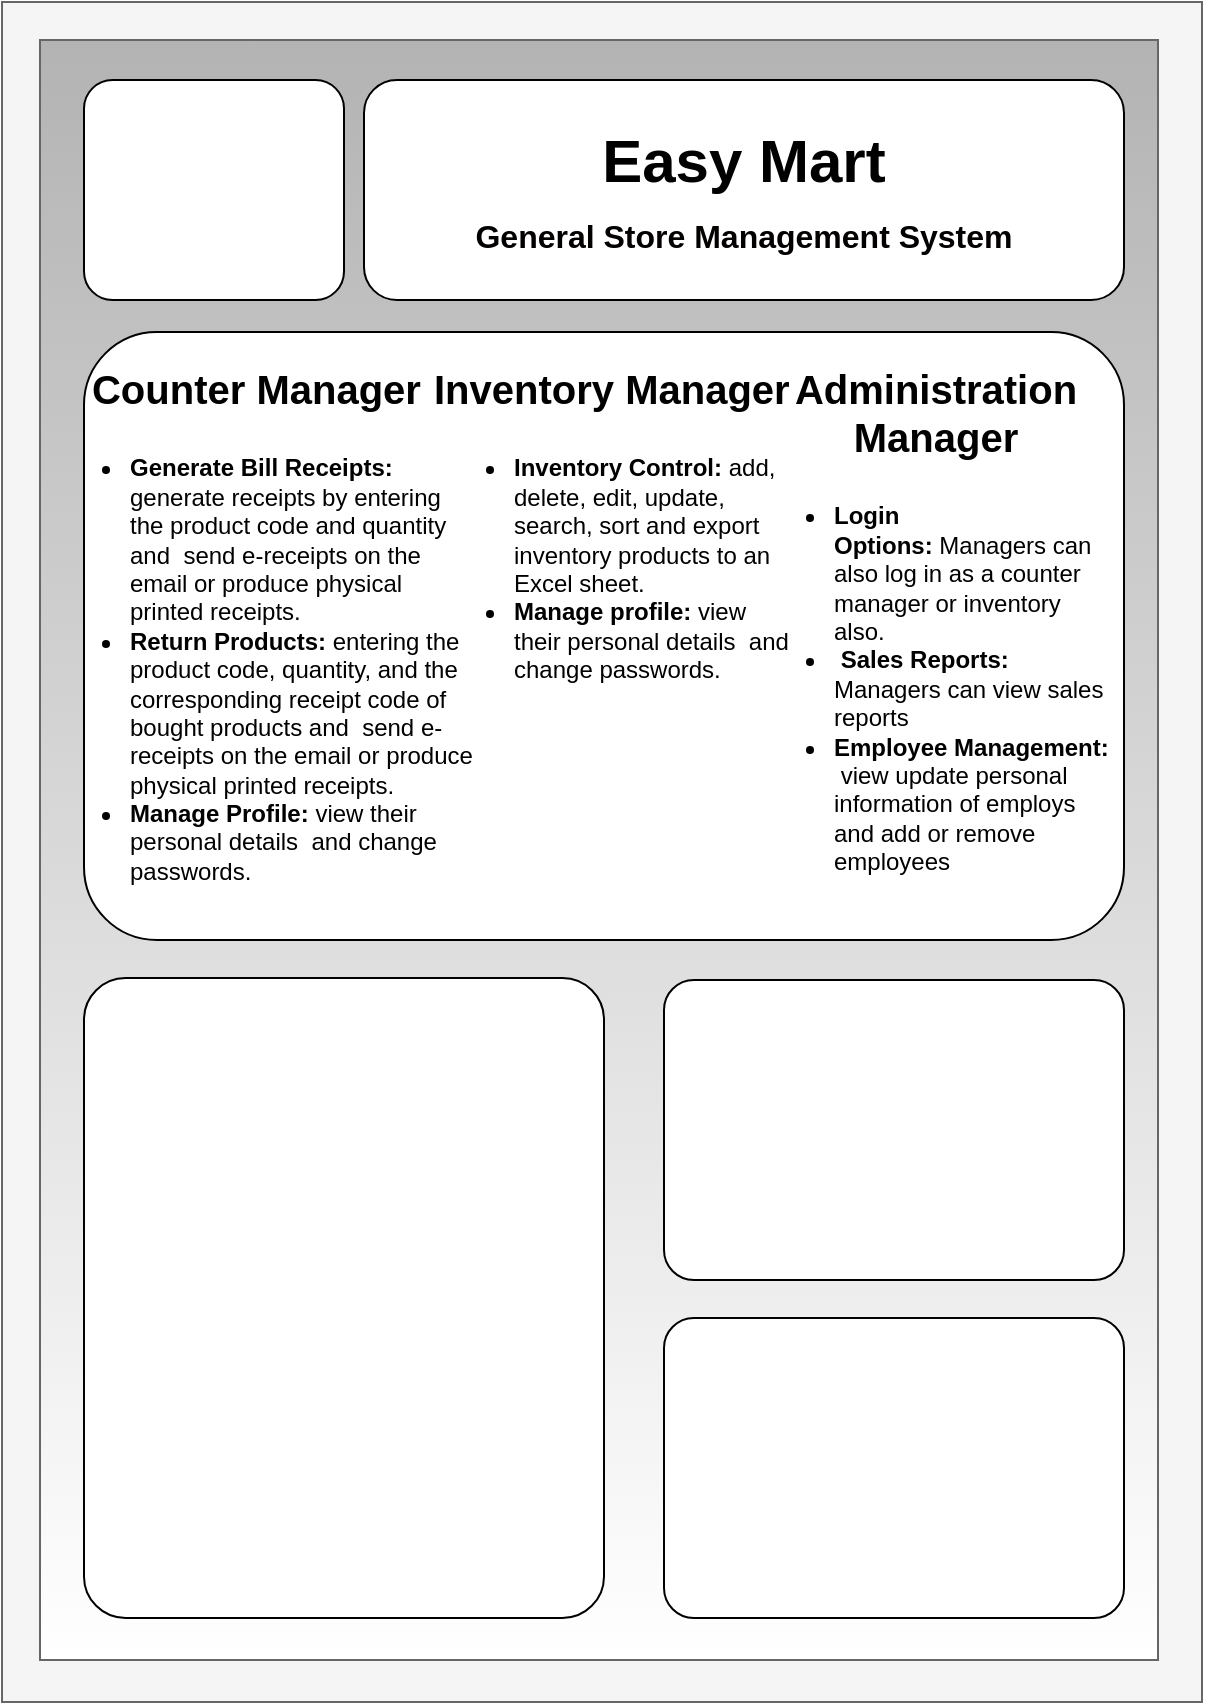 <mxfile version="23.1.5" type="device">
  <diagram name="Page-1" id="jGECZI9j6-vsPwKyiqkw">
    <mxGraphModel dx="1100" dy="650" grid="1" gridSize="10" guides="1" tooltips="1" connect="1" arrows="1" fold="1" page="1" pageScale="1" pageWidth="1100" pageHeight="850" math="0" shadow="0">
      <root>
        <mxCell id="0" />
        <mxCell id="1" parent="0" />
        <mxCell id="UVgXjKEeowFTBTym29r3-2" value="" style="rounded=0;whiteSpace=wrap;html=1;fillColor=#f5f5f5;fontColor=#db1414;strokeColor=#666666;" parent="1" vertex="1">
          <mxGeometry x="199" y="1" width="600" height="850" as="geometry" />
        </mxCell>
        <mxCell id="UVgXjKEeowFTBTym29r3-9" value="" style="rounded=0;whiteSpace=wrap;html=1;fillColor=default;gradientColor=#b3b3b3;strokeColor=#666666;rotation=-180;fontColor=#db1414;" parent="1" vertex="1">
          <mxGeometry x="218" y="20" width="559" height="810" as="geometry" />
        </mxCell>
        <mxCell id="UVgXjKEeowFTBTym29r3-3" value="&lt;h2 style=&quot;margin: 0px 0px 10px; padding: 0px; box-sizing: border-box; animation: 1.5s ease-out 0s 1 normal none running fadeInDown; font-family: Arial, sans-serif;&quot;&gt;&lt;font style=&quot;font-size: 30px;&quot; color=&quot;#000000&quot;&gt;Easy Mart&lt;/font&gt;&lt;/h2&gt;&lt;div style=&quot;font-size: 16px;&quot;&gt;&lt;font color=&quot;#030000&quot;&gt;&lt;b&gt;General Store Management System&lt;/b&gt;&lt;/font&gt;&lt;font style=&quot;font-size: 16px;&quot; color=&quot;#000000&quot;&gt;&lt;br&gt;&lt;/font&gt;&lt;/div&gt;" style="rounded=1;whiteSpace=wrap;html=1;fillColor=#ffffff;fontColor=#db1414;" parent="1" vertex="1">
          <mxGeometry x="380" y="40" width="380" height="110" as="geometry" />
        </mxCell>
        <mxCell id="UVgXjKEeowFTBTym29r3-4" value="" style="rounded=1;whiteSpace=wrap;html=1;fillColor=#ffffff;arcSize=13;fontColor=#db1414;" parent="1" vertex="1">
          <mxGeometry x="240" y="40" width="130" height="110" as="geometry" />
        </mxCell>
        <mxCell id="UVgXjKEeowFTBTym29r3-5" value="" style="rounded=1;whiteSpace=wrap;html=1;fillColor=#ffffff;arcSize=8;fontColor=#db1414;strokeColor=#000000;" parent="1" vertex="1">
          <mxGeometry x="240" y="489" width="260" height="320" as="geometry" />
        </mxCell>
        <mxCell id="UVgXjKEeowFTBTym29r3-6" value="" style="rounded=1;whiteSpace=wrap;html=1;fillColor=#ffffff;arcSize=10;fontColor=#db1414;strokeColor=#000000;" parent="1" vertex="1">
          <mxGeometry x="530" y="659" width="230" height="150" as="geometry" />
        </mxCell>
        <mxCell id="UVgXjKEeowFTBTym29r3-7" value="" style="rounded=1;whiteSpace=wrap;html=1;fillColor=#ffffff;arcSize=10;fontColor=#db1414;strokeColor=#000000;" parent="1" vertex="1">
          <mxGeometry x="530" y="490" width="230" height="150" as="geometry" />
        </mxCell>
        <mxCell id="UVgXjKEeowFTBTym29r3-8" value="" style="rounded=1;whiteSpace=wrap;html=1;fillColor=#ffffff;arcSize=12;fontColor=#db1414;" parent="1" vertex="1">
          <mxGeometry x="240" y="166" width="520" height="304" as="geometry" />
        </mxCell>
        <mxCell id="nU68OEOaqPRt9e0koQk9-1" value="&lt;h1 style=&quot;text-align: center; font-size: 20px;&quot;&gt;&lt;font style=&quot;font-size: 20px;&quot;&gt;Counter Manager&amp;nbsp;&lt;/font&gt;&lt;/h1&gt;&lt;p style=&quot;font-size: 20px;&quot;&gt;&lt;/p&gt;&lt;ul style=&quot;&quot;&gt;&lt;li style=&quot;&quot;&gt;&lt;b&gt;Generate Bill Receipts:&amp;nbsp; &lt;/b&gt;generate receipts by entering the product code and quantity and&amp;nbsp; send e-receipts on the email or produce physical printed receipts.&lt;br&gt;&lt;/li&gt;&lt;li style=&quot;&quot;&gt;&lt;b&gt;Return Products:&amp;nbsp;&lt;/b&gt;entering the product code, quantity, and the corresponding receipt code of bought products and&amp;nbsp; send e-receipts on&amp;nbsp;the email or produce physical printed receipts.&lt;/li&gt;&lt;li style=&quot;&quot;&gt;&lt;b&gt;Manage Profile:&amp;nbsp;&lt;/b&gt;view their personal details&amp;nbsp; and change passwords.&lt;/li&gt;&lt;/ul&gt;&lt;p&gt;&lt;/p&gt;" style="text;html=1;spacing=5;spacingTop=-20;whiteSpace=wrap;overflow=hidden;rounded=0;fontColor=#000000;" vertex="1" parent="1">
          <mxGeometry x="218" y="180" width="220" height="270" as="geometry" />
        </mxCell>
        <mxCell id="nU68OEOaqPRt9e0koQk9-2" value="&lt;h1 style=&quot;font-size: 20px;&quot;&gt;&lt;font style=&quot;font-size: 20px;&quot;&gt;Inventory Manager&lt;/font&gt;&lt;/h1&gt;&lt;p style=&quot;font-size: 20px;&quot;&gt;&lt;/p&gt;&lt;ul style=&quot;&quot;&gt;&lt;li&gt;&lt;b&gt;Inventory Control:&amp;nbsp;&lt;/b&gt;add, delete, edit, update, search, sort and export inventory products to an Excel sheet.&amp;nbsp;&lt;/li&gt;&lt;li style=&quot;&quot;&gt;&lt;b&gt;Manage profile:&amp;nbsp;&lt;/b&gt;view their personal details&amp;nbsp; and change passwords.&lt;/li&gt;&lt;/ul&gt;&lt;p&gt;&lt;/p&gt;" style="text;html=1;spacing=5;spacingTop=-20;whiteSpace=wrap;overflow=hidden;rounded=0;fontColor=#000000;align=left;" vertex="1" parent="1">
          <mxGeometry x="410" y="180" width="190" height="270" as="geometry" />
        </mxCell>
        <mxCell id="nU68OEOaqPRt9e0koQk9-3" value="&lt;h1 style=&quot;text-align: center; font-size: 20px;&quot;&gt;&lt;font style=&quot;font-size: 20px;&quot;&gt;Administration Manager&lt;/font&gt;&lt;/h1&gt;&lt;p style=&quot;font-size: 20px;&quot;&gt;&lt;/p&gt;&lt;ul style=&quot;&quot;&gt;&lt;li&gt;&lt;b&gt;Login Options:&amp;nbsp;&lt;/b&gt;Managers can also log in as a counter manager or inventory also.&lt;/li&gt;&lt;li style=&quot;&quot;&gt;&amp;nbsp;&lt;b&gt;Sales Reports:&lt;/b&gt;&lt;br&gt;Managers can view sales reports&lt;/li&gt;&lt;li style=&quot;&quot;&gt;&lt;b&gt;Employee Management:&amp;nbsp; &amp;nbsp;&lt;/b&gt;view update personal information of employs and add or remove &lt;br&gt;employees&lt;/li&gt;&lt;/ul&gt;&lt;p&gt;&lt;/p&gt;" style="text;html=1;spacing=5;spacingTop=-20;whiteSpace=wrap;overflow=hidden;rounded=0;fontColor=#000000;" vertex="1" parent="1">
          <mxGeometry x="570" y="180" width="190" height="270" as="geometry" />
        </mxCell>
      </root>
    </mxGraphModel>
  </diagram>
</mxfile>
